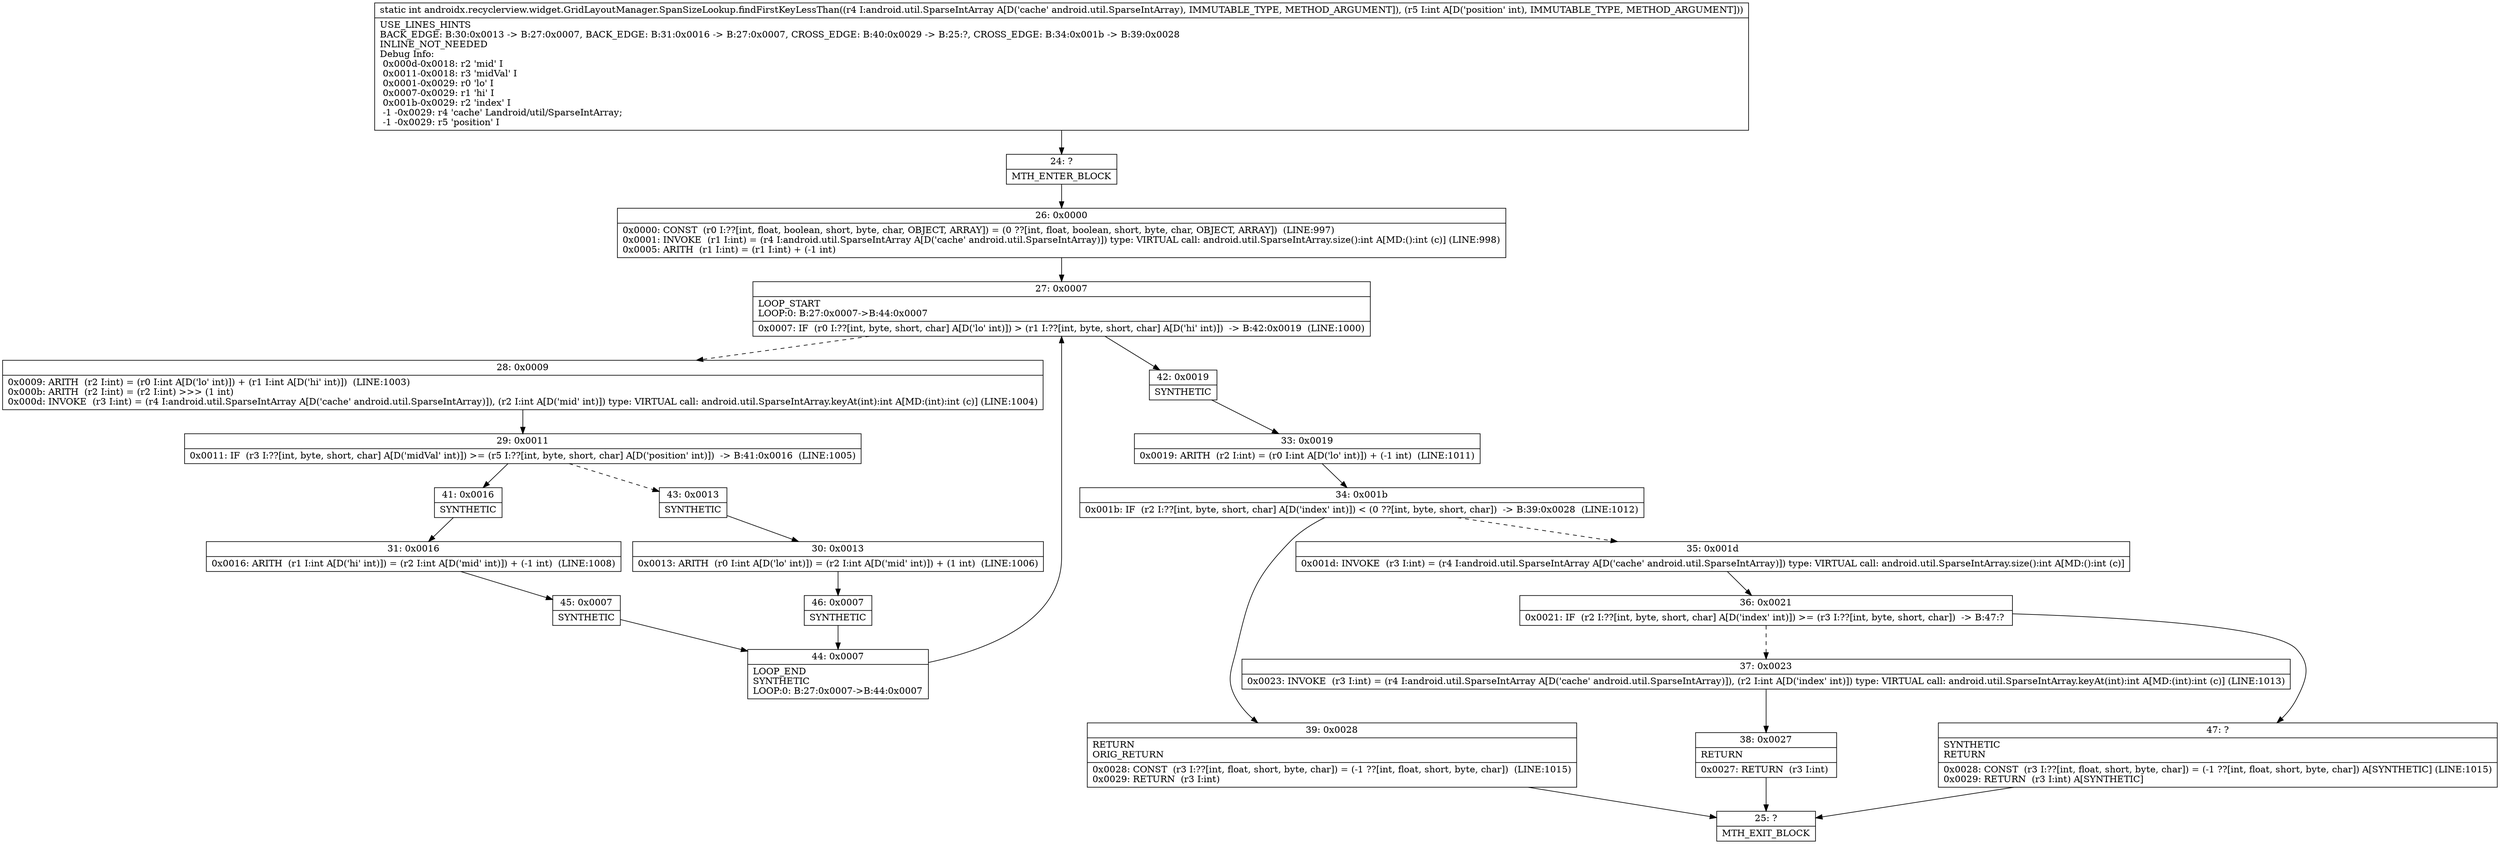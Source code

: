 digraph "CFG forandroidx.recyclerview.widget.GridLayoutManager.SpanSizeLookup.findFirstKeyLessThan(Landroid\/util\/SparseIntArray;I)I" {
Node_24 [shape=record,label="{24\:\ ?|MTH_ENTER_BLOCK\l}"];
Node_26 [shape=record,label="{26\:\ 0x0000|0x0000: CONST  (r0 I:??[int, float, boolean, short, byte, char, OBJECT, ARRAY]) = (0 ??[int, float, boolean, short, byte, char, OBJECT, ARRAY])  (LINE:997)\l0x0001: INVOKE  (r1 I:int) = (r4 I:android.util.SparseIntArray A[D('cache' android.util.SparseIntArray)]) type: VIRTUAL call: android.util.SparseIntArray.size():int A[MD:():int (c)] (LINE:998)\l0x0005: ARITH  (r1 I:int) = (r1 I:int) + (\-1 int) \l}"];
Node_27 [shape=record,label="{27\:\ 0x0007|LOOP_START\lLOOP:0: B:27:0x0007\-\>B:44:0x0007\l|0x0007: IF  (r0 I:??[int, byte, short, char] A[D('lo' int)]) \> (r1 I:??[int, byte, short, char] A[D('hi' int)])  \-\> B:42:0x0019  (LINE:1000)\l}"];
Node_28 [shape=record,label="{28\:\ 0x0009|0x0009: ARITH  (r2 I:int) = (r0 I:int A[D('lo' int)]) + (r1 I:int A[D('hi' int)])  (LINE:1003)\l0x000b: ARITH  (r2 I:int) = (r2 I:int) \>\>\> (1 int) \l0x000d: INVOKE  (r3 I:int) = (r4 I:android.util.SparseIntArray A[D('cache' android.util.SparseIntArray)]), (r2 I:int A[D('mid' int)]) type: VIRTUAL call: android.util.SparseIntArray.keyAt(int):int A[MD:(int):int (c)] (LINE:1004)\l}"];
Node_29 [shape=record,label="{29\:\ 0x0011|0x0011: IF  (r3 I:??[int, byte, short, char] A[D('midVal' int)]) \>= (r5 I:??[int, byte, short, char] A[D('position' int)])  \-\> B:41:0x0016  (LINE:1005)\l}"];
Node_41 [shape=record,label="{41\:\ 0x0016|SYNTHETIC\l}"];
Node_31 [shape=record,label="{31\:\ 0x0016|0x0016: ARITH  (r1 I:int A[D('hi' int)]) = (r2 I:int A[D('mid' int)]) + (\-1 int)  (LINE:1008)\l}"];
Node_45 [shape=record,label="{45\:\ 0x0007|SYNTHETIC\l}"];
Node_44 [shape=record,label="{44\:\ 0x0007|LOOP_END\lSYNTHETIC\lLOOP:0: B:27:0x0007\-\>B:44:0x0007\l}"];
Node_43 [shape=record,label="{43\:\ 0x0013|SYNTHETIC\l}"];
Node_30 [shape=record,label="{30\:\ 0x0013|0x0013: ARITH  (r0 I:int A[D('lo' int)]) = (r2 I:int A[D('mid' int)]) + (1 int)  (LINE:1006)\l}"];
Node_46 [shape=record,label="{46\:\ 0x0007|SYNTHETIC\l}"];
Node_42 [shape=record,label="{42\:\ 0x0019|SYNTHETIC\l}"];
Node_33 [shape=record,label="{33\:\ 0x0019|0x0019: ARITH  (r2 I:int) = (r0 I:int A[D('lo' int)]) + (\-1 int)  (LINE:1011)\l}"];
Node_34 [shape=record,label="{34\:\ 0x001b|0x001b: IF  (r2 I:??[int, byte, short, char] A[D('index' int)]) \< (0 ??[int, byte, short, char])  \-\> B:39:0x0028  (LINE:1012)\l}"];
Node_35 [shape=record,label="{35\:\ 0x001d|0x001d: INVOKE  (r3 I:int) = (r4 I:android.util.SparseIntArray A[D('cache' android.util.SparseIntArray)]) type: VIRTUAL call: android.util.SparseIntArray.size():int A[MD:():int (c)]\l}"];
Node_36 [shape=record,label="{36\:\ 0x0021|0x0021: IF  (r2 I:??[int, byte, short, char] A[D('index' int)]) \>= (r3 I:??[int, byte, short, char])  \-\> B:47:? \l}"];
Node_37 [shape=record,label="{37\:\ 0x0023|0x0023: INVOKE  (r3 I:int) = (r4 I:android.util.SparseIntArray A[D('cache' android.util.SparseIntArray)]), (r2 I:int A[D('index' int)]) type: VIRTUAL call: android.util.SparseIntArray.keyAt(int):int A[MD:(int):int (c)] (LINE:1013)\l}"];
Node_38 [shape=record,label="{38\:\ 0x0027|RETURN\l|0x0027: RETURN  (r3 I:int) \l}"];
Node_25 [shape=record,label="{25\:\ ?|MTH_EXIT_BLOCK\l}"];
Node_47 [shape=record,label="{47\:\ ?|SYNTHETIC\lRETURN\l|0x0028: CONST  (r3 I:??[int, float, short, byte, char]) = (\-1 ??[int, float, short, byte, char]) A[SYNTHETIC] (LINE:1015)\l0x0029: RETURN  (r3 I:int) A[SYNTHETIC]\l}"];
Node_39 [shape=record,label="{39\:\ 0x0028|RETURN\lORIG_RETURN\l|0x0028: CONST  (r3 I:??[int, float, short, byte, char]) = (\-1 ??[int, float, short, byte, char])  (LINE:1015)\l0x0029: RETURN  (r3 I:int) \l}"];
MethodNode[shape=record,label="{static int androidx.recyclerview.widget.GridLayoutManager.SpanSizeLookup.findFirstKeyLessThan((r4 I:android.util.SparseIntArray A[D('cache' android.util.SparseIntArray), IMMUTABLE_TYPE, METHOD_ARGUMENT]), (r5 I:int A[D('position' int), IMMUTABLE_TYPE, METHOD_ARGUMENT]))  | USE_LINES_HINTS\lBACK_EDGE: B:30:0x0013 \-\> B:27:0x0007, BACK_EDGE: B:31:0x0016 \-\> B:27:0x0007, CROSS_EDGE: B:40:0x0029 \-\> B:25:?, CROSS_EDGE: B:34:0x001b \-\> B:39:0x0028\lINLINE_NOT_NEEDED\lDebug Info:\l  0x000d\-0x0018: r2 'mid' I\l  0x0011\-0x0018: r3 'midVal' I\l  0x0001\-0x0029: r0 'lo' I\l  0x0007\-0x0029: r1 'hi' I\l  0x001b\-0x0029: r2 'index' I\l  \-1 \-0x0029: r4 'cache' Landroid\/util\/SparseIntArray;\l  \-1 \-0x0029: r5 'position' I\l}"];
MethodNode -> Node_24;Node_24 -> Node_26;
Node_26 -> Node_27;
Node_27 -> Node_28[style=dashed];
Node_27 -> Node_42;
Node_28 -> Node_29;
Node_29 -> Node_41;
Node_29 -> Node_43[style=dashed];
Node_41 -> Node_31;
Node_31 -> Node_45;
Node_45 -> Node_44;
Node_44 -> Node_27;
Node_43 -> Node_30;
Node_30 -> Node_46;
Node_46 -> Node_44;
Node_42 -> Node_33;
Node_33 -> Node_34;
Node_34 -> Node_35[style=dashed];
Node_34 -> Node_39;
Node_35 -> Node_36;
Node_36 -> Node_37[style=dashed];
Node_36 -> Node_47;
Node_37 -> Node_38;
Node_38 -> Node_25;
Node_47 -> Node_25;
Node_39 -> Node_25;
}

